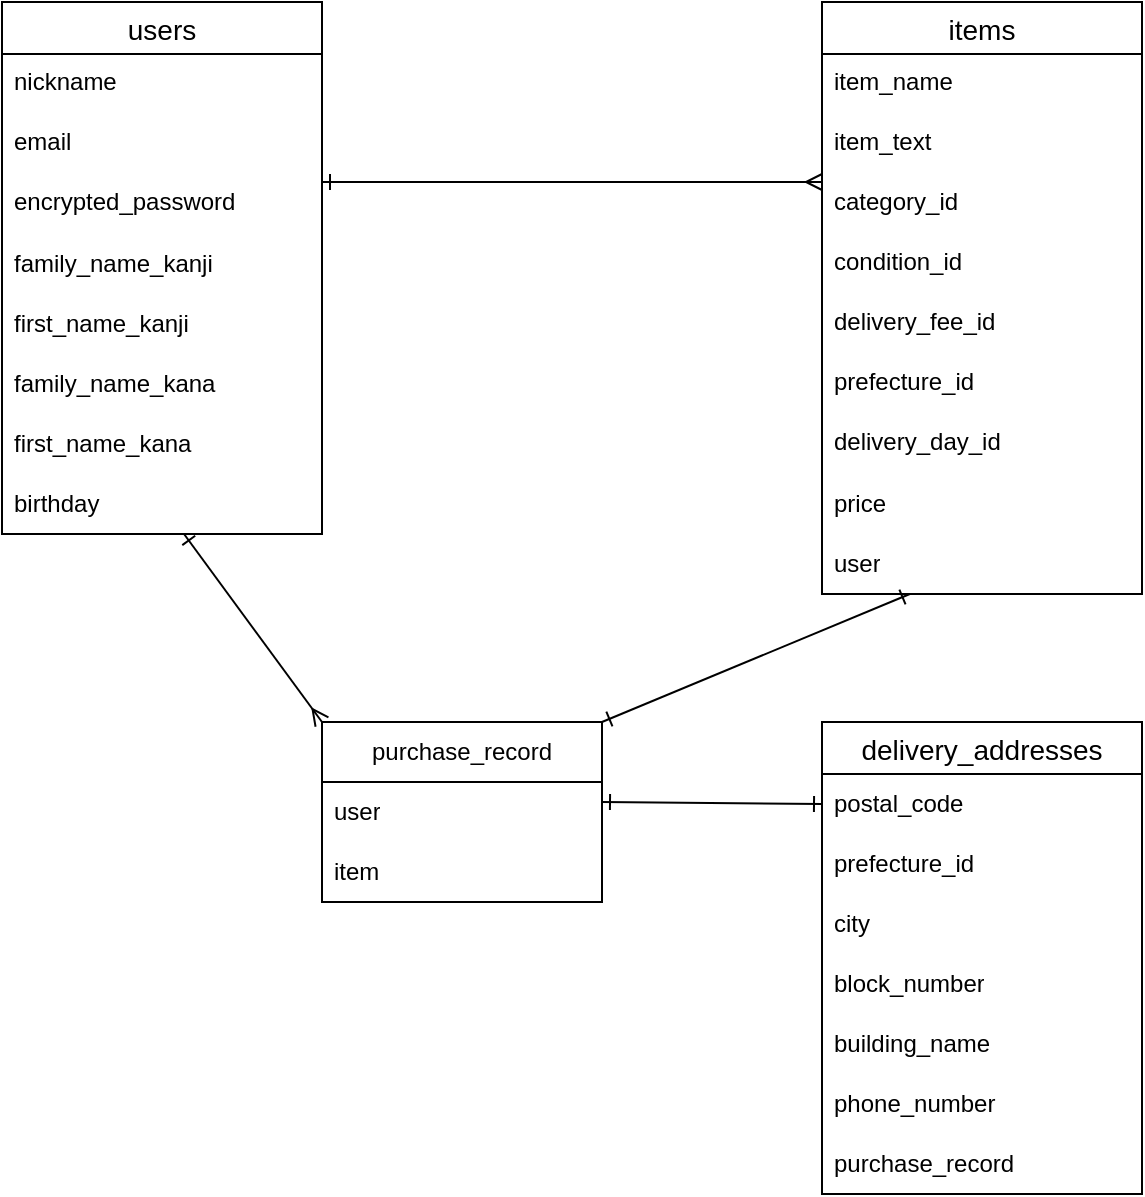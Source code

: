 <mxfile>
    <diagram id="YGkYQt5rAIr-1cVvUUuX" name="ページ1">
        <mxGraphModel dx="1409" dy="676" grid="1" gridSize="10" guides="1" tooltips="1" connect="1" arrows="1" fold="1" page="1" pageScale="1" pageWidth="827" pageHeight="1169" math="0" shadow="0">
            <root>
                <mxCell id="0"/>
                <mxCell id="1" parent="0"/>
                <mxCell id="U1xcp14t9pQWsapBFinm-1" value="users" style="swimlane;fontStyle=0;childLayout=stackLayout;horizontal=1;startSize=26;horizontalStack=0;resizeParent=1;resizeParentMax=0;resizeLast=0;collapsible=1;marginBottom=0;align=center;fontSize=14;" parent="1" vertex="1">
                    <mxGeometry x="20" y="90" width="160" height="266" as="geometry"/>
                </mxCell>
                <mxCell id="U1xcp14t9pQWsapBFinm-2" value="nickname" style="text;strokeColor=none;fillColor=none;spacingLeft=4;spacingRight=4;overflow=hidden;rotatable=0;points=[[0,0.5],[1,0.5]];portConstraint=eastwest;fontSize=12;whiteSpace=wrap;html=1;" parent="U1xcp14t9pQWsapBFinm-1" vertex="1">
                    <mxGeometry y="26" width="160" height="30" as="geometry"/>
                </mxCell>
                <mxCell id="U1xcp14t9pQWsapBFinm-3" value="email" style="text;strokeColor=none;fillColor=none;spacingLeft=4;spacingRight=4;overflow=hidden;rotatable=0;points=[[0,0.5],[1,0.5]];portConstraint=eastwest;fontSize=12;whiteSpace=wrap;html=1;" parent="U1xcp14t9pQWsapBFinm-1" vertex="1">
                    <mxGeometry y="56" width="160" height="30" as="geometry"/>
                </mxCell>
                <mxCell id="59" value="encrypted_password" style="text;strokeColor=none;fillColor=none;spacingLeft=4;spacingRight=4;overflow=hidden;rotatable=0;points=[[0,0.5],[1,0.5]];portConstraint=eastwest;fontSize=12;whiteSpace=wrap;html=1;" vertex="1" parent="U1xcp14t9pQWsapBFinm-1">
                    <mxGeometry y="86" width="160" height="30" as="geometry"/>
                </mxCell>
                <mxCell id="9" value="family_name_kanji" style="text;strokeColor=none;fillColor=none;align=left;verticalAlign=middle;spacingLeft=4;spacingRight=4;overflow=hidden;points=[[0,0.5],[1,0.5]];portConstraint=eastwest;rotatable=0;whiteSpace=wrap;html=1;" vertex="1" parent="U1xcp14t9pQWsapBFinm-1">
                    <mxGeometry y="116" width="160" height="30" as="geometry"/>
                </mxCell>
                <mxCell id="10" value="first_name_kanji" style="text;strokeColor=none;fillColor=none;align=left;verticalAlign=middle;spacingLeft=4;spacingRight=4;overflow=hidden;points=[[0,0.5],[1,0.5]];portConstraint=eastwest;rotatable=0;whiteSpace=wrap;html=1;" vertex="1" parent="U1xcp14t9pQWsapBFinm-1">
                    <mxGeometry y="146" width="160" height="30" as="geometry"/>
                </mxCell>
                <mxCell id="50" value="family_name_kana" style="text;strokeColor=none;fillColor=none;align=left;verticalAlign=middle;spacingLeft=4;spacingRight=4;overflow=hidden;points=[[0,0.5],[1,0.5]];portConstraint=eastwest;rotatable=0;whiteSpace=wrap;html=1;" vertex="1" parent="U1xcp14t9pQWsapBFinm-1">
                    <mxGeometry y="176" width="160" height="30" as="geometry"/>
                </mxCell>
                <mxCell id="49" value="first_name_kana" style="text;strokeColor=none;fillColor=none;align=left;verticalAlign=middle;spacingLeft=4;spacingRight=4;overflow=hidden;points=[[0,0.5],[1,0.5]];portConstraint=eastwest;rotatable=0;whiteSpace=wrap;html=1;" vertex="1" parent="U1xcp14t9pQWsapBFinm-1">
                    <mxGeometry y="206" width="160" height="30" as="geometry"/>
                </mxCell>
                <mxCell id="11" value="birthday" style="text;strokeColor=none;fillColor=none;align=left;verticalAlign=middle;spacingLeft=4;spacingRight=4;overflow=hidden;points=[[0,0.5],[1,0.5]];portConstraint=eastwest;rotatable=0;whiteSpace=wrap;html=1;" vertex="1" parent="U1xcp14t9pQWsapBFinm-1">
                    <mxGeometry y="236" width="160" height="30" as="geometry"/>
                </mxCell>
                <mxCell id="U1xcp14t9pQWsapBFinm-5" value="items" style="swimlane;fontStyle=0;childLayout=stackLayout;horizontal=1;startSize=26;horizontalStack=0;resizeParent=1;resizeParentMax=0;resizeLast=0;collapsible=1;marginBottom=0;align=center;fontSize=14;" parent="1" vertex="1">
                    <mxGeometry x="430" y="90" width="160" height="296" as="geometry"/>
                </mxCell>
                <mxCell id="U1xcp14t9pQWsapBFinm-7" value="item_name" style="text;strokeColor=none;fillColor=none;spacingLeft=4;spacingRight=4;overflow=hidden;rotatable=0;points=[[0,0.5],[1,0.5]];portConstraint=eastwest;fontSize=12;whiteSpace=wrap;html=1;" parent="U1xcp14t9pQWsapBFinm-5" vertex="1">
                    <mxGeometry y="26" width="160" height="30" as="geometry"/>
                </mxCell>
                <mxCell id="U1xcp14t9pQWsapBFinm-8" value="item_text" style="text;strokeColor=none;fillColor=none;spacingLeft=4;spacingRight=4;overflow=hidden;rotatable=0;points=[[0,0.5],[1,0.5]];portConstraint=eastwest;fontSize=12;whiteSpace=wrap;html=1;" parent="U1xcp14t9pQWsapBFinm-5" vertex="1">
                    <mxGeometry y="56" width="160" height="30" as="geometry"/>
                </mxCell>
                <mxCell id="51" value="category_id" style="text;strokeColor=none;fillColor=none;spacingLeft=4;spacingRight=4;overflow=hidden;rotatable=0;points=[[0,0.5],[1,0.5]];portConstraint=eastwest;fontSize=12;whiteSpace=wrap;html=1;" vertex="1" parent="U1xcp14t9pQWsapBFinm-5">
                    <mxGeometry y="86" width="160" height="30" as="geometry"/>
                </mxCell>
                <mxCell id="52" value="condition_id" style="text;strokeColor=none;fillColor=none;spacingLeft=4;spacingRight=4;overflow=hidden;rotatable=0;points=[[0,0.5],[1,0.5]];portConstraint=eastwest;fontSize=12;whiteSpace=wrap;html=1;" vertex="1" parent="U1xcp14t9pQWsapBFinm-5">
                    <mxGeometry y="116" width="160" height="30" as="geometry"/>
                </mxCell>
                <mxCell id="53" value="delivery_fee_id" style="text;strokeColor=none;fillColor=none;spacingLeft=4;spacingRight=4;overflow=hidden;rotatable=0;points=[[0,0.5],[1,0.5]];portConstraint=eastwest;fontSize=12;whiteSpace=wrap;html=1;" vertex="1" parent="U1xcp14t9pQWsapBFinm-5">
                    <mxGeometry y="146" width="160" height="30" as="geometry"/>
                </mxCell>
                <mxCell id="54" value="prefecture_id" style="text;strokeColor=none;fillColor=none;spacingLeft=4;spacingRight=4;overflow=hidden;rotatable=0;points=[[0,0.5],[1,0.5]];portConstraint=eastwest;fontSize=12;whiteSpace=wrap;html=1;" vertex="1" parent="U1xcp14t9pQWsapBFinm-5">
                    <mxGeometry y="176" width="160" height="30" as="geometry"/>
                </mxCell>
                <mxCell id="55" value="delivery_day_id" style="text;strokeColor=none;fillColor=none;spacingLeft=4;spacingRight=4;overflow=hidden;rotatable=0;points=[[0,0.5],[1,0.5]];portConstraint=eastwest;fontSize=12;whiteSpace=wrap;html=1;" vertex="1" parent="U1xcp14t9pQWsapBFinm-5">
                    <mxGeometry y="206" width="160" height="30" as="geometry"/>
                </mxCell>
                <mxCell id="17" value="price" style="text;strokeColor=none;fillColor=none;align=left;verticalAlign=middle;spacingLeft=4;spacingRight=4;overflow=hidden;points=[[0,0.5],[1,0.5]];portConstraint=eastwest;rotatable=0;whiteSpace=wrap;html=1;" vertex="1" parent="U1xcp14t9pQWsapBFinm-5">
                    <mxGeometry y="236" width="160" height="30" as="geometry"/>
                </mxCell>
                <mxCell id="31" value="user" style="text;strokeColor=none;fillColor=none;align=left;verticalAlign=middle;spacingLeft=4;spacingRight=4;overflow=hidden;points=[[0,0.5],[1,0.5]];portConstraint=eastwest;rotatable=0;whiteSpace=wrap;html=1;" vertex="1" parent="U1xcp14t9pQWsapBFinm-5">
                    <mxGeometry y="266" width="160" height="30" as="geometry"/>
                </mxCell>
                <mxCell id="U1xcp14t9pQWsapBFinm-9" style="edgeStyle=none;html=1;exitX=1;exitY=0.5;exitDx=0;exitDy=0;startArrow=ERone;startFill=0;endArrow=ERmany;endFill=0;" parent="1" edge="1">
                    <mxGeometry relative="1" as="geometry">
                        <mxPoint x="180" y="180" as="sourcePoint"/>
                        <mxPoint x="430" y="180" as="targetPoint"/>
                    </mxGeometry>
                </mxCell>
                <mxCell id="27" value="purchase_record" style="swimlane;fontStyle=0;childLayout=stackLayout;horizontal=1;startSize=30;horizontalStack=0;resizeParent=1;resizeParentMax=0;resizeLast=0;collapsible=1;marginBottom=0;whiteSpace=wrap;html=1;" vertex="1" parent="1">
                    <mxGeometry x="180" y="450" width="140" height="90" as="geometry"/>
                </mxCell>
                <mxCell id="36" value="user" style="text;strokeColor=none;fillColor=none;align=left;verticalAlign=middle;spacingLeft=4;spacingRight=4;overflow=hidden;points=[[0,0.5],[1,0.5]];portConstraint=eastwest;rotatable=0;whiteSpace=wrap;html=1;" vertex="1" parent="27">
                    <mxGeometry y="30" width="140" height="30" as="geometry"/>
                </mxCell>
                <mxCell id="37" value="item" style="text;strokeColor=none;fillColor=none;align=left;verticalAlign=middle;spacingLeft=4;spacingRight=4;overflow=hidden;points=[[0,0.5],[1,0.5]];portConstraint=eastwest;rotatable=0;whiteSpace=wrap;html=1;" vertex="1" parent="27">
                    <mxGeometry y="60" width="140" height="30" as="geometry"/>
                </mxCell>
                <mxCell id="41" style="edgeStyle=none;html=1;entryX=1;entryY=0;entryDx=0;entryDy=0;startArrow=ERone;startFill=0;endArrow=ERone;endFill=0;" edge="1" parent="1" source="31" target="27">
                    <mxGeometry relative="1" as="geometry"/>
                </mxCell>
                <mxCell id="42" style="edgeStyle=none;html=1;startArrow=ERone;startFill=0;endArrow=ERmany;endFill=0;entryX=0;entryY=0;entryDx=0;entryDy=0;" edge="1" parent="1" source="11" target="27">
                    <mxGeometry relative="1" as="geometry">
                        <mxPoint x="220" y="410" as="targetPoint"/>
                    </mxGeometry>
                </mxCell>
                <mxCell id="45" value="delivery_addresses" style="swimlane;fontStyle=0;childLayout=stackLayout;horizontal=1;startSize=26;horizontalStack=0;resizeParent=1;resizeParentMax=0;resizeLast=0;collapsible=1;marginBottom=0;align=center;fontSize=14;" vertex="1" parent="1">
                    <mxGeometry x="430" y="450" width="160" height="236" as="geometry"/>
                </mxCell>
                <mxCell id="28" value="postal_code" style="text;strokeColor=none;fillColor=none;align=left;verticalAlign=middle;spacingLeft=4;spacingRight=4;overflow=hidden;points=[[0,0.5],[1,0.5]];portConstraint=eastwest;rotatable=0;whiteSpace=wrap;html=1;" vertex="1" parent="45">
                    <mxGeometry y="26" width="160" height="30" as="geometry"/>
                </mxCell>
                <mxCell id="56" value="prefecture_id" style="text;strokeColor=none;fillColor=none;align=left;verticalAlign=middle;spacingLeft=4;spacingRight=4;overflow=hidden;points=[[0,0.5],[1,0.5]];portConstraint=eastwest;rotatable=0;whiteSpace=wrap;html=1;" vertex="1" parent="45">
                    <mxGeometry y="56" width="160" height="30" as="geometry"/>
                </mxCell>
                <mxCell id="30" value="city" style="text;strokeColor=none;fillColor=none;align=left;verticalAlign=middle;spacingLeft=4;spacingRight=4;overflow=hidden;points=[[0,0.5],[1,0.5]];portConstraint=eastwest;rotatable=0;whiteSpace=wrap;html=1;" vertex="1" parent="45">
                    <mxGeometry y="86" width="160" height="30" as="geometry"/>
                </mxCell>
                <mxCell id="34" value="block_number" style="text;strokeColor=none;fillColor=none;align=left;verticalAlign=middle;spacingLeft=4;spacingRight=4;overflow=hidden;points=[[0,0.5],[1,0.5]];portConstraint=eastwest;rotatable=0;whiteSpace=wrap;html=1;" vertex="1" parent="45">
                    <mxGeometry y="116" width="160" height="30" as="geometry"/>
                </mxCell>
                <mxCell id="35" value="building_name" style="text;strokeColor=none;fillColor=none;align=left;verticalAlign=middle;spacingLeft=4;spacingRight=4;overflow=hidden;points=[[0,0.5],[1,0.5]];portConstraint=eastwest;rotatable=0;whiteSpace=wrap;html=1;" vertex="1" parent="45">
                    <mxGeometry y="146" width="160" height="30" as="geometry"/>
                </mxCell>
                <mxCell id="29" value="phone_number" style="text;strokeColor=none;fillColor=none;align=left;verticalAlign=middle;spacingLeft=4;spacingRight=4;overflow=hidden;points=[[0,0.5],[1,0.5]];portConstraint=eastwest;rotatable=0;whiteSpace=wrap;html=1;" vertex="1" parent="45">
                    <mxGeometry y="176" width="160" height="30" as="geometry"/>
                </mxCell>
                <mxCell id="57" value="purchase_record" style="text;strokeColor=none;fillColor=none;align=left;verticalAlign=middle;spacingLeft=4;spacingRight=4;overflow=hidden;points=[[0,0.5],[1,0.5]];portConstraint=eastwest;rotatable=0;whiteSpace=wrap;html=1;" vertex="1" parent="45">
                    <mxGeometry y="206" width="160" height="30" as="geometry"/>
                </mxCell>
                <mxCell id="58" style="edgeStyle=none;html=1;entryX=0;entryY=0.5;entryDx=0;entryDy=0;startArrow=ERone;startFill=0;endArrow=ERone;endFill=0;" edge="1" parent="1" target="28">
                    <mxGeometry relative="1" as="geometry">
                        <mxPoint x="320" y="490" as="sourcePoint"/>
                    </mxGeometry>
                </mxCell>
            </root>
        </mxGraphModel>
    </diagram>
</mxfile>